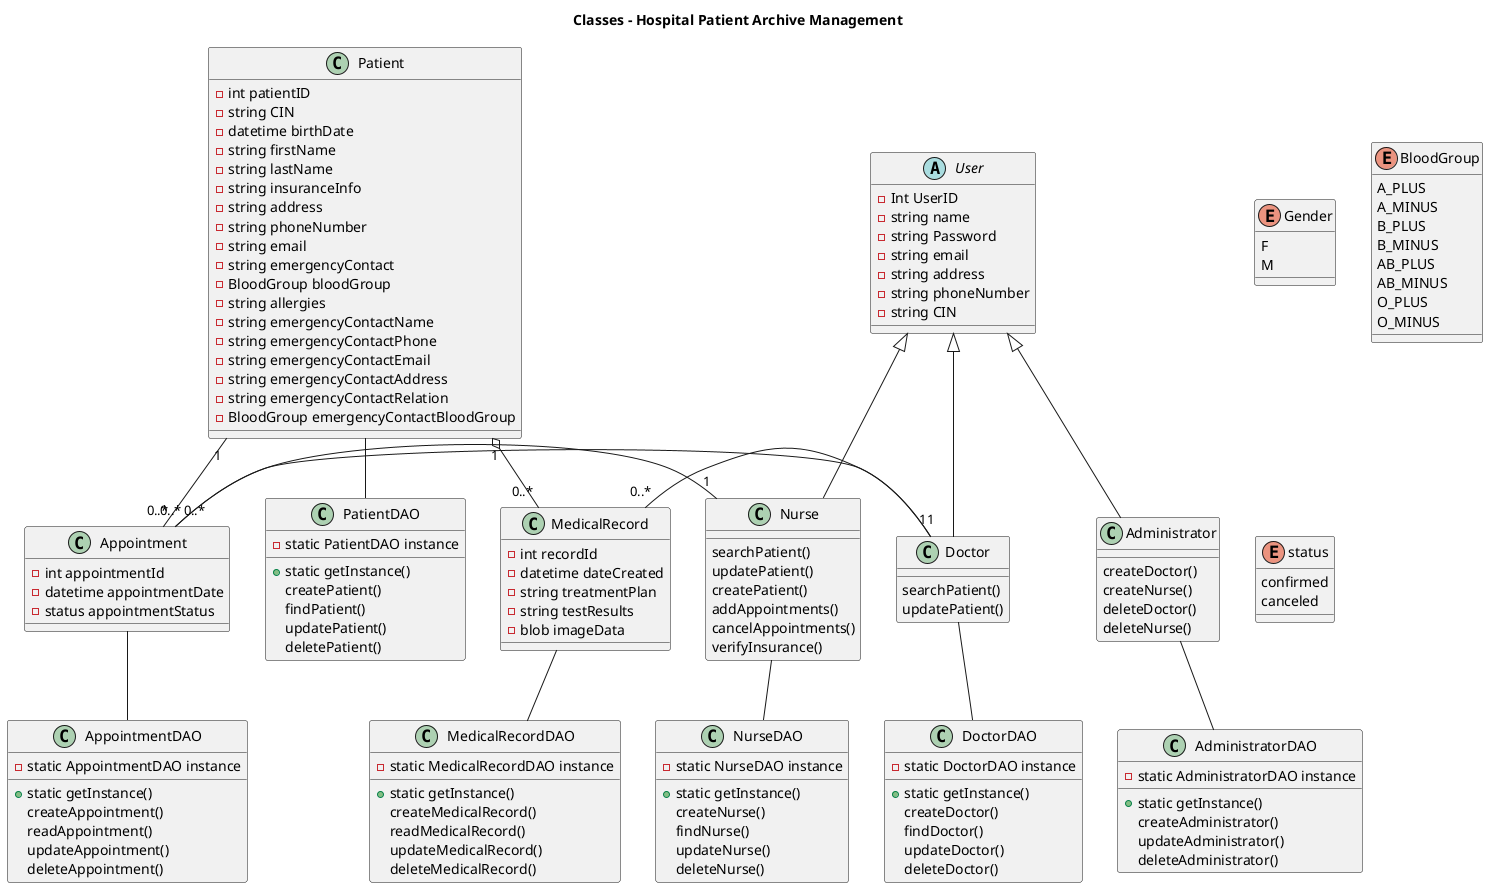 @startuml
title Classes - Hospital Patient Archive Management

abstract class User {
  - Int UserID
  - string name
  - string Password 
  - string email
  - string address
  - string phoneNumber
  - string CIN
}

enum Gender {
  F
  M
}

class Doctor {
  searchPatient()
  updatePatient()
}

class Nurse {
  searchPatient()
  updatePatient()
  createPatient()
  addAppointments()
  cancelAppointments()
  verifyInsurance()
}

class Administrator {
  createDoctor()
  createNurse()
  deleteDoctor()
  deleteNurse()
}

class Patient {
  - int patientID
  - string CIN
  - datetime birthDate
  - string firstName
  - string lastName
  - string insuranceInfo
  - string address
  - string phoneNumber
  - string email
  - string emergencyContact
  - BloodGroup bloodGroup
  - string allergies
  - string emergencyContactName
  - string emergencyContactPhone
  - string emergencyContactEmail
  - string emergencyContactAddress
  - string emergencyContactRelation
  - BloodGroup emergencyContactBloodGroup
}

enum BloodGroup {
  A_PLUS
  A_MINUS
  B_PLUS
  B_MINUS
  AB_PLUS
  AB_MINUS
  O_PLUS
  O_MINUS
}

class Appointment {
  - int appointmentId
  - datetime appointmentDate
  - status appointmentStatus
}

enum status {
  confirmed
  canceled
}

class MedicalRecord {
  - int recordId
  - datetime dateCreated
  - string treatmentPlan
  - string testResults
  - blob imageData
}

' DAO Classes with Singleton Pattern
class PatientDAO {
  - static PatientDAO instance
  + static getInstance()
  createPatient()
  findPatient()
  updatePatient()
  deletePatient()
}

class DoctorDAO {
  - static DoctorDAO instance
  + static getInstance()
  createDoctor()
  findDoctor()
  updateDoctor()
  deleteDoctor()
}

class NurseDAO {
  - static NurseDAO instance
  + static getInstance()
  createNurse()
  findNurse()
  updateNurse()
  deleteNurse()
}

class AdministratorDAO {
  - static AdministratorDAO instance
  + static getInstance()
  createAdministrator()
  updateAdministrator()
  deleteAdministrator()
}

class AppointmentDAO {
  - static AppointmentDAO instance
  + static getInstance()
  createAppointment()
  readAppointment()
  updateAppointment()
  deleteAppointment()
}

class MedicalRecordDAO {
  - static MedicalRecordDAO instance
  + static getInstance()
  createMedicalRecord()
  readMedicalRecord()
  updateMedicalRecord()
  deleteMedicalRecord()
}

' Relationships
User <|-- Doctor 
User <|-- Nurse
User <|-- Administrator

Patient "1" - "0..*" Appointment
Patient "1" o-- "0..*" MedicalRecord
Appointment "0..*" - "1" Nurse
MedicalRecord "0..*" - "1" Doctor
Appointment "0..*" - "1" Doctor

' DAO Relationships
Patient -- PatientDAO
Doctor -- DoctorDAO
Nurse -- NurseDAO
Administrator -- AdministratorDAO
Appointment -- AppointmentDAO
MedicalRecord -- MedicalRecordDAO

@enduml
